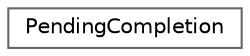 digraph "Graphical Class Hierarchy"
{
 // LATEX_PDF_SIZE
  bgcolor="transparent";
  edge [fontname=Helvetica,fontsize=10,labelfontname=Helvetica,labelfontsize=10];
  node [fontname=Helvetica,fontsize=10,shape=box,height=0.2,width=0.4];
  rankdir="LR";
  Node0 [id="Node000000",label="PendingCompletion",height=0.2,width=0.4,color="grey40", fillcolor="white", style="filled",URL="$structPendingCompletion.html",tooltip=" "];
}
